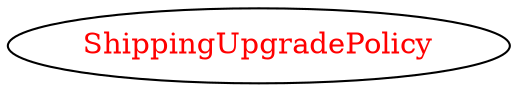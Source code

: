 digraph dependencyGraph {
 concentrate=true;
 ranksep="2.0";
 rankdir="LR"; 
 splines="ortho";
"ShippingUpgradePolicy" [fontcolor="red"];
}
